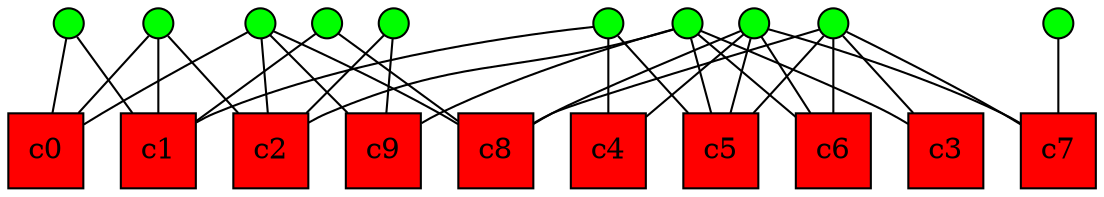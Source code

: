 graph {
c0 [shape=box, width=0.5, style=filled, fillcolor="red"];
c1 [shape=box, width=0.5, style=filled, fillcolor="red"];
c2 [shape=box, width=0.5, style=filled, fillcolor="red"];
c3 [shape=box, width=0.5, style=filled, fillcolor="red"];
c4 [shape=box, width=0.5, style=filled, fillcolor="red"];
c5 [shape=box, width=0.5, style=filled, fillcolor="red"];
c6 [shape=box, width=0.5, style=filled, fillcolor="red"];
c7 [shape=box, width=0.5, style=filled, fillcolor="red"];
c8 [shape=box, width=0.5, style=filled, fillcolor="red"];
c9 [shape=box, width=0.5, style=filled, fillcolor="red"];
e0 [shape=point, width=0.2, style=filled, fillcolor="green"];
e1 [shape=point, width=0.2, style=filled, fillcolor="green"];
e2 [shape=point, width=0.2, style=filled, fillcolor="green"];
e3 [shape=point, width=0.2, style=filled, fillcolor="green"];
e4 [shape=point, width=0.2, style=filled, fillcolor="green"];
e5 [shape=point, width=0.2, style=filled, fillcolor="green"];
e6 [shape=point, width=0.2, style=filled, fillcolor="green"];
e7 [shape=point, width=0.2, style=filled, fillcolor="green"];
e8 [shape=point, width=0.2, style=filled, fillcolor="green"];
e9 [shape=point, width=0.2, style=filled, fillcolor="green"];
e0 -- c0;
e0 -- c1;
e0 -- c2;
e1 -- c0;
e1 -- c1;
e2 -- c1;
e2 -- c4;
e2 -- c5;
e3 -- c1;
e3 -- c8;
e4 -- c3;
e4 -- c5;
e4 -- c6;
e4 -- c7;
e4 -- c8;
e5 -- c0;
e5 -- c2;
e5 -- c8;
e5 -- c9;
e6 -- c2;
e6 -- c9;
e7 -- c7;
e8 -- c4;
e8 -- c5;
e8 -- c6;
e8 -- c7;
e8 -- c8;
e9 -- c2;
e9 -- c3;
e9 -- c5;
e9 -- c6;
e9 -- c9;
}
